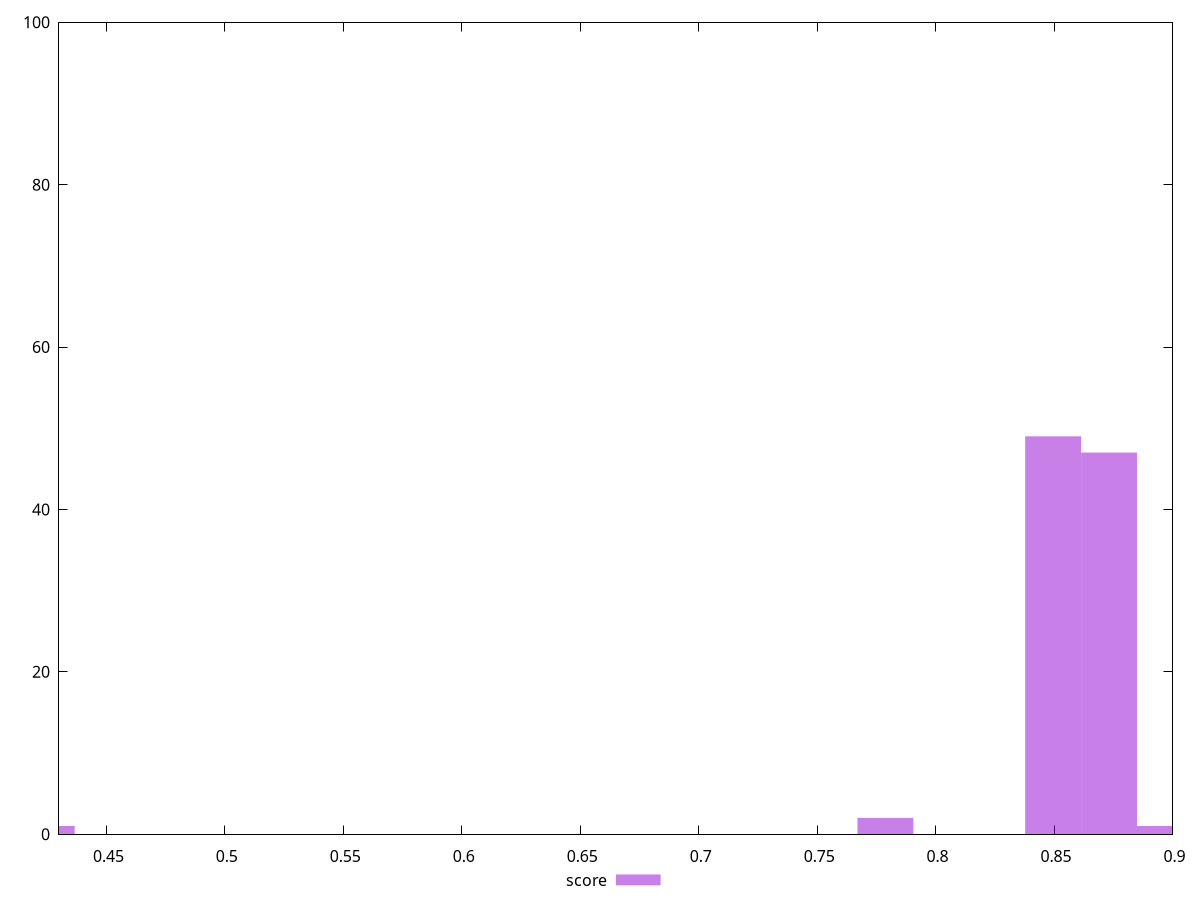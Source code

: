 reset

$score <<EOF
0.42481089930529303 1
0.8496217986105861 49
0.8732224041275468 47
0.7788199820597039 2
0.8968230096445076 1
EOF

set key outside below
set boxwidth 0.023600605516960724
set xrange [0.43:0.9]
set yrange [0:100]
set trange [0:100]
set style fill transparent solid 0.5 noborder
set terminal svg size 640, 490 enhanced background rgb 'white'
set output "report_00009_2021-02-08T22-37-41.559Z/first-meaningful-paint/samples/pages+cached/score/histogram.svg"

plot $score title "score" with boxes

reset
